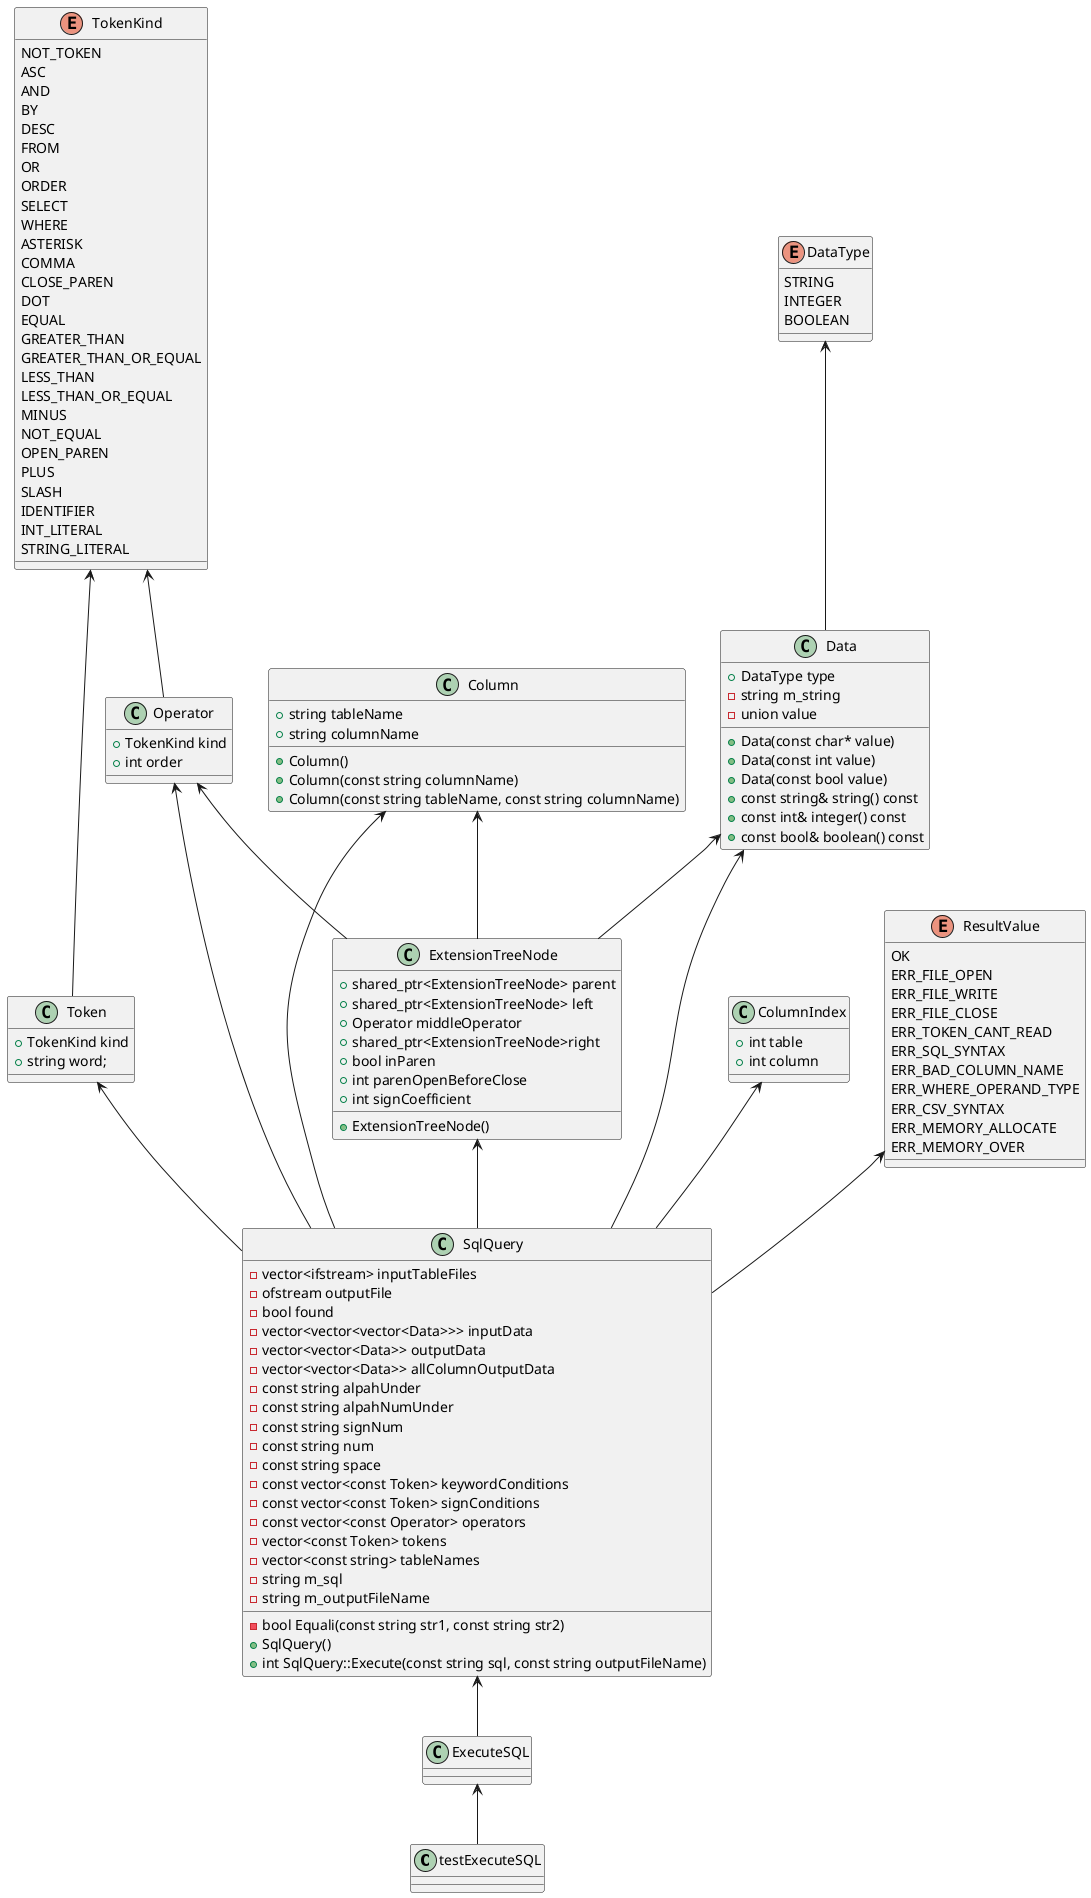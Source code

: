 @startuml

class testExecuteSQL {}
class SqlQuery {
	-vector<ifstream> inputTableFiles
	-ofstream outputFile
	-bool found
	-vector<vector<vector<Data>>> inputData
	-vector<vector<Data>> outputData
	-vector<vector<Data>> allColumnOutputData	
	-const string alpahUnder
	-const string alpahNumUnder
	-const string signNum
	-const string num
	-const string space
	-const vector<const Token> keywordConditions
	-const vector<const Token> signConditions
	-const vector<const Operator> operators
	-vector<const Token> tokens
	-vector<const string> tableNames
	-string m_sql
	-string m_outputFileName
	-bool Equali(const string str1, const string str2)
	+SqlQuery()
	+int SqlQuery::Execute(const string sql, const string outputFileName)
}
class ExecuteSQL {
	
}

class Data {
    +DataType type
	-string m_string
	-union value
	+Data(const char* value)
	+Data(const int value)
	+Data(const bool value)
	+const string& string() const
	+const int& integer() const
	+const bool& boolean() const
}
class Operator{
    +TokenKind kind
    +int order
}
class Token{
    +TokenKind kind
    +string word;
}
class ExtensionTreeNode{
	+shared_ptr<ExtensionTreeNode> parent
	+shared_ptr<ExtensionTreeNode> left
	+Operator middleOperator
	+shared_ptr<ExtensionTreeNode>right
	+bool inParen
	+int parenOpenBeforeClose
	+int signCoefficient
	+ExtensionTreeNode()
}
class ColumnIndex{
    +int table
    +int column
}
class Column{
    +string tableName
    +string columnName
    +Column()
    +Column(const string columnName)
    +Column(const string tableName, const string columnName)
}
enum DataType{
   	STRING
	INTEGER
	BOOLEAN
}
enum TokenKind{
    NOT_TOKEN
	ASC
	AND
	BY
	DESC
	FROM
	OR
	ORDER
	SELECT
	WHERE
	ASTERISK
	COMMA
	CLOSE_PAREN
	DOT
	EQUAL
	GREATER_THAN
	GREATER_THAN_OR_EQUAL
	LESS_THAN
	LESS_THAN_OR_EQUAL
	MINUS
	NOT_EQUAL
	OPEN_PAREN
	PLUS
	SLASH
	IDENTIFIER
	INT_LITERAL
	STRING_LITERAL
}
enum ResultValue{
    OK
	ERR_FILE_OPEN
	ERR_FILE_WRITE
	ERR_FILE_CLOSE
	ERR_TOKEN_CANT_READ
	ERR_SQL_SYNTAX
	ERR_BAD_COLUMN_NAME
	ERR_WHERE_OPERAND_TYPE
	ERR_CSV_SYNTAX
	ERR_MEMORY_ALLOCATE
	ERR_MEMORY_OVER
}

ExecuteSQL <-- testExecuteSQL
SqlQuery <-- ExecuteSQL
Data <-- SqlQuery
Operator <-- SqlQuery
Token <-- SqlQuery
ExtensionTreeNode <-- SqlQuery
ColumnIndex <-- SqlQuery
Column <-- SqlQuery
ResultValue <-- SqlQuery
DataType <-- Data
TokenKind <-- Token
TokenKind <-- Operator
Operator <-- ExtensionTreeNode
Column <-- ExtensionTreeNode
Data <-- ExtensionTreeNode
@enduml